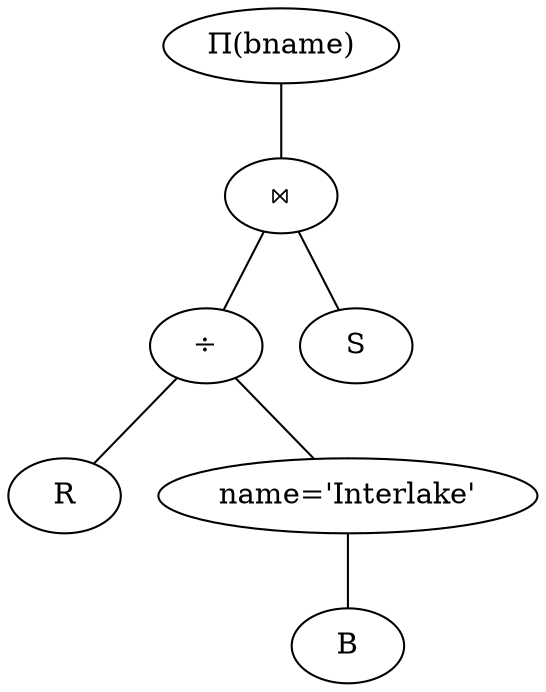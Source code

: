 digraph {
    edge[arrowhead="none"];
    "join" [label="⋈"];
    "div" [label="÷"];

    "Π(bname)" -> "join";
    "join" -> "div";
    "div" -> "R";
    "div" -> "name='Interlake'" -> "B";
    "join" -> "S";
}

